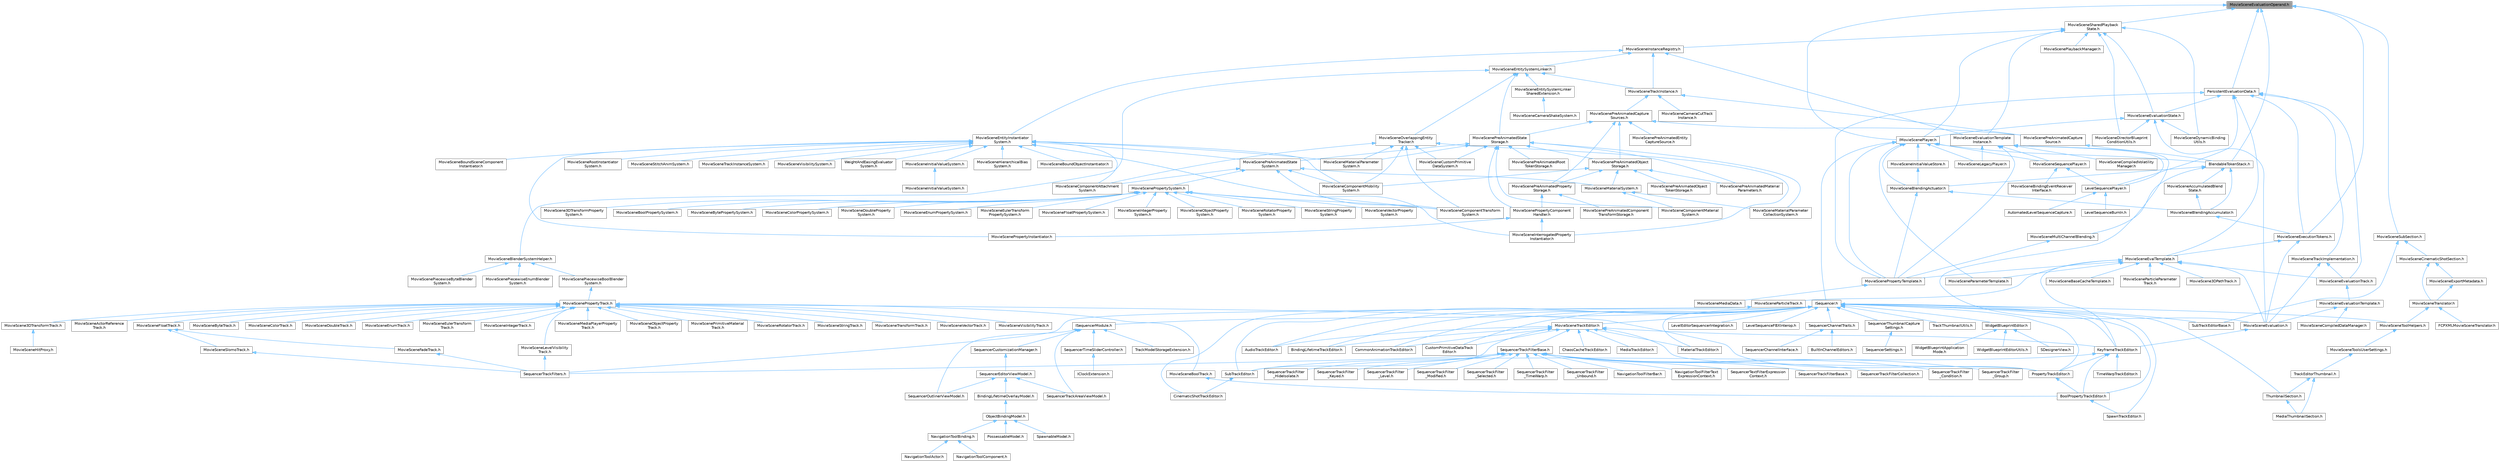 digraph "MovieSceneEvaluationOperand.h"
{
 // INTERACTIVE_SVG=YES
 // LATEX_PDF_SIZE
  bgcolor="transparent";
  edge [fontname=Helvetica,fontsize=10,labelfontname=Helvetica,labelfontsize=10];
  node [fontname=Helvetica,fontsize=10,shape=box,height=0.2,width=0.4];
  Node1 [id="Node000001",label="MovieSceneEvaluationOperand.h",height=0.2,width=0.4,color="gray40", fillcolor="grey60", style="filled", fontcolor="black",tooltip=" "];
  Node1 -> Node2 [id="edge1_Node000001_Node000002",dir="back",color="steelblue1",style="solid",tooltip=" "];
  Node2 [id="Node000002",label="BlendableTokenStack.h",height=0.2,width=0.4,color="grey40", fillcolor="white", style="filled",URL="$de/d3e/BlendableTokenStack_8h.html",tooltip=" "];
  Node2 -> Node3 [id="edge2_Node000002_Node000003",dir="back",color="steelblue1",style="solid",tooltip=" "];
  Node3 [id="Node000003",label="MovieSceneAccumulatedBlend\lState.h",height=0.2,width=0.4,color="grey40", fillcolor="white", style="filled",URL="$d6/d13/MovieSceneAccumulatedBlendState_8h.html",tooltip=" "];
  Node3 -> Node4 [id="edge3_Node000003_Node000004",dir="back",color="steelblue1",style="solid",tooltip=" "];
  Node4 [id="Node000004",label="MovieSceneBlendingAccumulator.h",height=0.2,width=0.4,color="grey40", fillcolor="white", style="filled",URL="$db/dc1/MovieSceneBlendingAccumulator_8h.html",tooltip=" "];
  Node4 -> Node5 [id="edge4_Node000004_Node000005",dir="back",color="steelblue1",style="solid",tooltip=" "];
  Node5 [id="Node000005",label="MovieSceneExecutionTokens.h",height=0.2,width=0.4,color="grey40", fillcolor="white", style="filled",URL="$d7/dd2/MovieSceneExecutionTokens_8h.html",tooltip=" "];
  Node5 -> Node6 [id="edge5_Node000005_Node000006",dir="back",color="steelblue1",style="solid",tooltip=" "];
  Node6 [id="Node000006",label="MovieSceneEvalTemplate.h",height=0.2,width=0.4,color="grey40", fillcolor="white", style="filled",URL="$d2/d6c/MovieSceneEvalTemplate_8h.html",tooltip=" "];
  Node6 -> Node7 [id="edge6_Node000006_Node000007",dir="back",color="steelblue1",style="solid",tooltip=" "];
  Node7 [id="Node000007",label="KeyframeTrackEditor.h",height=0.2,width=0.4,color="grey40", fillcolor="white", style="filled",URL="$dd/d47/KeyframeTrackEditor_8h.html",tooltip=" "];
  Node7 -> Node8 [id="edge7_Node000007_Node000008",dir="back",color="steelblue1",style="solid",tooltip=" "];
  Node8 [id="Node000008",label="BoolPropertyTrackEditor.h",height=0.2,width=0.4,color="grey40", fillcolor="white", style="filled",URL="$db/d07/BoolPropertyTrackEditor_8h.html",tooltip=" "];
  Node8 -> Node9 [id="edge8_Node000008_Node000009",dir="back",color="steelblue1",style="solid",tooltip=" "];
  Node9 [id="Node000009",label="SpawnTrackEditor.h",height=0.2,width=0.4,color="grey40", fillcolor="white", style="filled",URL="$d5/dac/SpawnTrackEditor_8h.html",tooltip=" "];
  Node7 -> Node10 [id="edge9_Node000007_Node000010",dir="back",color="steelblue1",style="solid",tooltip=" "];
  Node10 [id="Node000010",label="PropertyTrackEditor.h",height=0.2,width=0.4,color="grey40", fillcolor="white", style="filled",URL="$da/d9a/PropertyTrackEditor_8h.html",tooltip=" "];
  Node10 -> Node8 [id="edge10_Node000010_Node000008",dir="back",color="steelblue1",style="solid",tooltip=" "];
  Node7 -> Node11 [id="edge11_Node000007_Node000011",dir="back",color="steelblue1",style="solid",tooltip=" "];
  Node11 [id="Node000011",label="SubTrackEditor.h",height=0.2,width=0.4,color="grey40", fillcolor="white", style="filled",URL="$d8/d5b/SubTrackEditor_8h.html",tooltip=" "];
  Node11 -> Node12 [id="edge12_Node000011_Node000012",dir="back",color="steelblue1",style="solid",tooltip=" "];
  Node12 [id="Node000012",label="CinematicShotTrackEditor.h",height=0.2,width=0.4,color="grey40", fillcolor="white", style="filled",URL="$d3/d0c/CinematicShotTrackEditor_8h.html",tooltip=" "];
  Node7 -> Node13 [id="edge13_Node000007_Node000013",dir="back",color="steelblue1",style="solid",tooltip=" "];
  Node13 [id="Node000013",label="TimeWarpTrackEditor.h",height=0.2,width=0.4,color="grey40", fillcolor="white", style="filled",URL="$dc/d2e/TimeWarpTrackEditor_8h.html",tooltip=" "];
  Node6 -> Node14 [id="edge14_Node000006_Node000014",dir="back",color="steelblue1",style="solid",tooltip=" "];
  Node14 [id="Node000014",label="MovieScene3DPathTrack.h",height=0.2,width=0.4,color="grey40", fillcolor="white", style="filled",URL="$d3/d57/MovieScene3DPathTrack_8h.html",tooltip=" "];
  Node6 -> Node15 [id="edge15_Node000006_Node000015",dir="back",color="steelblue1",style="solid",tooltip=" "];
  Node15 [id="Node000015",label="MovieSceneBaseCacheTemplate.h",height=0.2,width=0.4,color="grey40", fillcolor="white", style="filled",URL="$da/d0b/MovieSceneBaseCacheTemplate_8h.html",tooltip=" "];
  Node6 -> Node16 [id="edge16_Node000006_Node000016",dir="back",color="steelblue1",style="solid",tooltip=" "];
  Node16 [id="Node000016",label="MovieSceneEvaluation.h",height=0.2,width=0.4,color="grey40", fillcolor="white", style="filled",URL="$dc/ded/MovieSceneEvaluation_8h.html",tooltip=" "];
  Node16 -> Node7 [id="edge17_Node000016_Node000007",dir="back",color="steelblue1",style="solid",tooltip=" "];
  Node6 -> Node17 [id="edge18_Node000006_Node000017",dir="back",color="steelblue1",style="solid",tooltip=" "];
  Node17 [id="Node000017",label="MovieSceneEvaluationTrack.h",height=0.2,width=0.4,color="grey40", fillcolor="white", style="filled",URL="$d1/de1/MovieSceneEvaluationTrack_8h.html",tooltip=" "];
  Node17 -> Node18 [id="edge19_Node000017_Node000018",dir="back",color="steelblue1",style="solid",tooltip=" "];
  Node18 [id="Node000018",label="MovieSceneEvaluationTemplate.h",height=0.2,width=0.4,color="grey40", fillcolor="white", style="filled",URL="$d9/d34/MovieSceneEvaluationTemplate_8h.html",tooltip=" "];
  Node18 -> Node19 [id="edge20_Node000018_Node000019",dir="back",color="steelblue1",style="solid",tooltip=" "];
  Node19 [id="Node000019",label="MovieSceneCompiledDataManager.h",height=0.2,width=0.4,color="grey40", fillcolor="white", style="filled",URL="$d7/d59/MovieSceneCompiledDataManager_8h.html",tooltip=" "];
  Node18 -> Node16 [id="edge21_Node000018_Node000016",dir="back",color="steelblue1",style="solid",tooltip=" "];
  Node6 -> Node20 [id="edge22_Node000006_Node000020",dir="back",color="steelblue1",style="solid",tooltip=" "];
  Node20 [id="Node000020",label="MovieSceneParameterTemplate.h",height=0.2,width=0.4,color="grey40", fillcolor="white", style="filled",URL="$d9/df3/MovieSceneParameterTemplate_8h.html",tooltip=" "];
  Node6 -> Node21 [id="edge23_Node000006_Node000021",dir="back",color="steelblue1",style="solid",tooltip=" "];
  Node21 [id="Node000021",label="MovieSceneParticleParameter\lTrack.h",height=0.2,width=0.4,color="grey40", fillcolor="white", style="filled",URL="$d2/d09/MovieSceneParticleParameterTrack_8h.html",tooltip=" "];
  Node6 -> Node22 [id="edge24_Node000006_Node000022",dir="back",color="steelblue1",style="solid",tooltip=" "];
  Node22 [id="Node000022",label="MovieSceneParticleTrack.h",height=0.2,width=0.4,color="grey40", fillcolor="white", style="filled",URL="$dd/dba/MovieSceneParticleTrack_8h.html",tooltip=" "];
  Node22 -> Node23 [id="edge25_Node000022_Node000023",dir="back",color="steelblue1",style="solid",tooltip=" "];
  Node23 [id="Node000023",label="SequencerTrackFilters.h",height=0.2,width=0.4,color="grey40", fillcolor="white", style="filled",URL="$df/d72/SequencerTrackFilters_8h.html",tooltip=" "];
  Node6 -> Node24 [id="edge26_Node000006_Node000024",dir="back",color="steelblue1",style="solid",tooltip=" "];
  Node24 [id="Node000024",label="MovieScenePropertyTemplate.h",height=0.2,width=0.4,color="grey40", fillcolor="white", style="filled",URL="$d9/d24/MovieScenePropertyTemplate_8h.html",tooltip=" "];
  Node24 -> Node25 [id="edge27_Node000024_Node000025",dir="back",color="steelblue1",style="solid",tooltip=" "];
  Node25 [id="Node000025",label="MovieSceneMediaData.h",height=0.2,width=0.4,color="grey40", fillcolor="white", style="filled",URL="$de/db0/MovieSceneMediaData_8h.html",tooltip=" "];
  Node5 -> Node16 [id="edge28_Node000005_Node000016",dir="back",color="steelblue1",style="solid",tooltip=" "];
  Node2 -> Node4 [id="edge29_Node000002_Node000004",dir="back",color="steelblue1",style="solid",tooltip=" "];
  Node2 -> Node26 [id="edge30_Node000002_Node000026",dir="back",color="steelblue1",style="solid",tooltip=" "];
  Node26 [id="Node000026",label="MovieSceneBlendingActuator.h",height=0.2,width=0.4,color="grey40", fillcolor="white", style="filled",URL="$d8/d5a/MovieSceneBlendingActuator_8h.html",tooltip=" "];
  Node26 -> Node4 [id="edge31_Node000026_Node000004",dir="back",color="steelblue1",style="solid",tooltip=" "];
  Node26 -> Node24 [id="edge32_Node000026_Node000024",dir="back",color="steelblue1",style="solid",tooltip=" "];
  Node2 -> Node27 [id="edge33_Node000002_Node000027",dir="back",color="steelblue1",style="solid",tooltip=" "];
  Node27 [id="Node000027",label="MovieSceneMultiChannelBlending.h",height=0.2,width=0.4,color="grey40", fillcolor="white", style="filled",URL="$d7/d5d/MovieSceneMultiChannelBlending_8h.html",tooltip=" "];
  Node27 -> Node24 [id="edge34_Node000027_Node000024",dir="back",color="steelblue1",style="solid",tooltip=" "];
  Node1 -> Node28 [id="edge35_Node000001_Node000028",dir="back",color="steelblue1",style="solid",tooltip=" "];
  Node28 [id="Node000028",label="IMovieScenePlayer.h",height=0.2,width=0.4,color="grey40", fillcolor="white", style="filled",URL="$d3/d25/IMovieScenePlayer_8h.html",tooltip=" "];
  Node28 -> Node2 [id="edge36_Node000028_Node000002",dir="back",color="steelblue1",style="solid",tooltip=" "];
  Node28 -> Node29 [id="edge37_Node000028_Node000029",dir="back",color="steelblue1",style="solid",tooltip=" "];
  Node29 [id="Node000029",label="ISequencer.h",height=0.2,width=0.4,color="grey40", fillcolor="white", style="filled",URL="$d7/d1d/ISequencer_8h.html",tooltip=" "];
  Node29 -> Node30 [id="edge38_Node000029_Node000030",dir="back",color="steelblue1",style="solid",tooltip=" "];
  Node30 [id="Node000030",label="AudioTrackEditor.h",height=0.2,width=0.4,color="grey40", fillcolor="white", style="filled",URL="$dd/d96/AudioTrackEditor_8h.html",tooltip=" "];
  Node29 -> Node31 [id="edge39_Node000029_Node000031",dir="back",color="steelblue1",style="solid",tooltip=" "];
  Node31 [id="Node000031",label="BindingLifetimeTrackEditor.h",height=0.2,width=0.4,color="grey40", fillcolor="white", style="filled",URL="$db/d3c/BindingLifetimeTrackEditor_8h.html",tooltip=" "];
  Node29 -> Node8 [id="edge40_Node000029_Node000008",dir="back",color="steelblue1",style="solid",tooltip=" "];
  Node29 -> Node12 [id="edge41_Node000029_Node000012",dir="back",color="steelblue1",style="solid",tooltip=" "];
  Node29 -> Node32 [id="edge42_Node000029_Node000032",dir="back",color="steelblue1",style="solid",tooltip=" "];
  Node32 [id="Node000032",label="CommonAnimationTrackEditor.h",height=0.2,width=0.4,color="grey40", fillcolor="white", style="filled",URL="$d9/d6e/CommonAnimationTrackEditor_8h.html",tooltip=" "];
  Node29 -> Node33 [id="edge43_Node000029_Node000033",dir="back",color="steelblue1",style="solid",tooltip=" "];
  Node33 [id="Node000033",label="CustomPrimitiveDataTrack\lEditor.h",height=0.2,width=0.4,color="grey40", fillcolor="white", style="filled",URL="$dc/d8f/CustomPrimitiveDataTrackEditor_8h.html",tooltip=" "];
  Node29 -> Node34 [id="edge44_Node000029_Node000034",dir="back",color="steelblue1",style="solid",tooltip=" "];
  Node34 [id="Node000034",label="ISequencerModule.h",height=0.2,width=0.4,color="grey40", fillcolor="white", style="filled",URL="$d7/d3b/ISequencerModule_8h.html",tooltip=" "];
  Node34 -> Node35 [id="edge45_Node000034_Node000035",dir="back",color="steelblue1",style="solid",tooltip=" "];
  Node35 [id="Node000035",label="SequencerCustomizationManager.h",height=0.2,width=0.4,color="grey40", fillcolor="white", style="filled",URL="$dd/dea/SequencerCustomizationManager_8h.html",tooltip=" "];
  Node35 -> Node36 [id="edge46_Node000035_Node000036",dir="back",color="steelblue1",style="solid",tooltip=" "];
  Node36 [id="Node000036",label="SequencerEditorViewModel.h",height=0.2,width=0.4,color="grey40", fillcolor="white", style="filled",URL="$da/d57/SequencerEditorViewModel_8h.html",tooltip=" "];
  Node36 -> Node37 [id="edge47_Node000036_Node000037",dir="back",color="steelblue1",style="solid",tooltip=" "];
  Node37 [id="Node000037",label="BindingLifetimeOverlayModel.h",height=0.2,width=0.4,color="grey40", fillcolor="white", style="filled",URL="$d2/d69/BindingLifetimeOverlayModel_8h.html",tooltip=" "];
  Node37 -> Node38 [id="edge48_Node000037_Node000038",dir="back",color="steelblue1",style="solid",tooltip=" "];
  Node38 [id="Node000038",label="ObjectBindingModel.h",height=0.2,width=0.4,color="grey40", fillcolor="white", style="filled",URL="$de/dbc/ObjectBindingModel_8h.html",tooltip=" "];
  Node38 -> Node39 [id="edge49_Node000038_Node000039",dir="back",color="steelblue1",style="solid",tooltip=" "];
  Node39 [id="Node000039",label="NavigationToolBinding.h",height=0.2,width=0.4,color="grey40", fillcolor="white", style="filled",URL="$d0/db5/NavigationToolBinding_8h.html",tooltip=" "];
  Node39 -> Node40 [id="edge50_Node000039_Node000040",dir="back",color="steelblue1",style="solid",tooltip=" "];
  Node40 [id="Node000040",label="NavigationToolActor.h",height=0.2,width=0.4,color="grey40", fillcolor="white", style="filled",URL="$d6/da8/NavigationToolActor_8h.html",tooltip=" "];
  Node39 -> Node41 [id="edge51_Node000039_Node000041",dir="back",color="steelblue1",style="solid",tooltip=" "];
  Node41 [id="Node000041",label="NavigationToolComponent.h",height=0.2,width=0.4,color="grey40", fillcolor="white", style="filled",URL="$d7/dfc/NavigationToolComponent_8h.html",tooltip=" "];
  Node38 -> Node42 [id="edge52_Node000038_Node000042",dir="back",color="steelblue1",style="solid",tooltip=" "];
  Node42 [id="Node000042",label="PossessableModel.h",height=0.2,width=0.4,color="grey40", fillcolor="white", style="filled",URL="$d5/d01/PossessableModel_8h.html",tooltip=" "];
  Node38 -> Node43 [id="edge53_Node000038_Node000043",dir="back",color="steelblue1",style="solid",tooltip=" "];
  Node43 [id="Node000043",label="SpawnableModel.h",height=0.2,width=0.4,color="grey40", fillcolor="white", style="filled",URL="$d0/dd5/SpawnableModel_8h.html",tooltip=" "];
  Node36 -> Node44 [id="edge54_Node000036_Node000044",dir="back",color="steelblue1",style="solid",tooltip=" "];
  Node44 [id="Node000044",label="SequencerOutlinerViewModel.h",height=0.2,width=0.4,color="grey40", fillcolor="white", style="filled",URL="$da/d12/SequencerOutlinerViewModel_8h.html",tooltip=" "];
  Node36 -> Node45 [id="edge55_Node000036_Node000045",dir="back",color="steelblue1",style="solid",tooltip=" "];
  Node45 [id="Node000045",label="SequencerTrackAreaViewModel.h",height=0.2,width=0.4,color="grey40", fillcolor="white", style="filled",URL="$d9/dd2/SequencerTrackAreaViewModel_8h.html",tooltip=" "];
  Node34 -> Node44 [id="edge56_Node000034_Node000044",dir="back",color="steelblue1",style="solid",tooltip=" "];
  Node34 -> Node46 [id="edge57_Node000034_Node000046",dir="back",color="steelblue1",style="solid",tooltip=" "];
  Node46 [id="Node000046",label="SequencerTimeSliderController.h",height=0.2,width=0.4,color="grey40", fillcolor="white", style="filled",URL="$d3/d54/SequencerTimeSliderController_8h.html",tooltip=" "];
  Node46 -> Node47 [id="edge58_Node000046_Node000047",dir="back",color="steelblue1",style="solid",tooltip=" "];
  Node47 [id="Node000047",label="IClockExtension.h",height=0.2,width=0.4,color="grey40", fillcolor="white", style="filled",URL="$d1/d52/IClockExtension_8h.html",tooltip=" "];
  Node34 -> Node45 [id="edge59_Node000034_Node000045",dir="back",color="steelblue1",style="solid",tooltip=" "];
  Node34 -> Node48 [id="edge60_Node000034_Node000048",dir="back",color="steelblue1",style="solid",tooltip=" "];
  Node48 [id="Node000048",label="TrackModelStorageExtension.h",height=0.2,width=0.4,color="grey40", fillcolor="white", style="filled",URL="$d8/d98/TrackModelStorageExtension_8h.html",tooltip=" "];
  Node29 -> Node7 [id="edge61_Node000029_Node000007",dir="back",color="steelblue1",style="solid",tooltip=" "];
  Node29 -> Node49 [id="edge62_Node000029_Node000049",dir="back",color="steelblue1",style="solid",tooltip=" "];
  Node49 [id="Node000049",label="LevelEditorSequencerIntegration.h",height=0.2,width=0.4,color="grey40", fillcolor="white", style="filled",URL="$d5/d15/LevelEditorSequencerIntegration_8h.html",tooltip=" "];
  Node29 -> Node50 [id="edge63_Node000029_Node000050",dir="back",color="steelblue1",style="solid",tooltip=" "];
  Node50 [id="Node000050",label="LevelSequenceFBXInterop.h",height=0.2,width=0.4,color="grey40", fillcolor="white", style="filled",URL="$d7/d4f/LevelSequenceFBXInterop_8h.html",tooltip=" "];
  Node29 -> Node51 [id="edge64_Node000029_Node000051",dir="back",color="steelblue1",style="solid",tooltip=" "];
  Node51 [id="Node000051",label="MaterialTrackEditor.h",height=0.2,width=0.4,color="grey40", fillcolor="white", style="filled",URL="$d1/d9f/MaterialTrackEditor_8h.html",tooltip=" "];
  Node29 -> Node52 [id="edge65_Node000029_Node000052",dir="back",color="steelblue1",style="solid",tooltip=" "];
  Node52 [id="Node000052",label="MovieSceneToolHelpers.h",height=0.2,width=0.4,color="grey40", fillcolor="white", style="filled",URL="$d4/d0e/MovieSceneToolHelpers_8h.html",tooltip=" "];
  Node52 -> Node53 [id="edge66_Node000052_Node000053",dir="back",color="steelblue1",style="solid",tooltip=" "];
  Node53 [id="Node000053",label="MovieSceneToolsUserSettings.h",height=0.2,width=0.4,color="grey40", fillcolor="white", style="filled",URL="$d5/dab/MovieSceneToolsUserSettings_8h.html",tooltip=" "];
  Node53 -> Node54 [id="edge67_Node000053_Node000054",dir="back",color="steelblue1",style="solid",tooltip=" "];
  Node54 [id="Node000054",label="TrackEditorThumbnail.h",height=0.2,width=0.4,color="grey40", fillcolor="white", style="filled",URL="$d6/d44/TrackEditorThumbnail_8h.html",tooltip=" "];
  Node54 -> Node55 [id="edge68_Node000054_Node000055",dir="back",color="steelblue1",style="solid",tooltip=" "];
  Node55 [id="Node000055",label="MediaThumbnailSection.h",height=0.2,width=0.4,color="grey40", fillcolor="white", style="filled",URL="$d8/dfe/MediaThumbnailSection_8h.html",tooltip=" "];
  Node54 -> Node56 [id="edge69_Node000054_Node000056",dir="back",color="steelblue1",style="solid",tooltip=" "];
  Node56 [id="Node000056",label="ThumbnailSection.h",height=0.2,width=0.4,color="grey40", fillcolor="white", style="filled",URL="$de/daf/ThumbnailSection_8h.html",tooltip=" "];
  Node56 -> Node55 [id="edge70_Node000056_Node000055",dir="back",color="steelblue1",style="solid",tooltip=" "];
  Node29 -> Node57 [id="edge71_Node000029_Node000057",dir="back",color="steelblue1",style="solid",tooltip=" "];
  Node57 [id="Node000057",label="MovieSceneTrackEditor.h",height=0.2,width=0.4,color="grey40", fillcolor="white", style="filled",URL="$db/d6c/MovieSceneTrackEditor_8h.html",tooltip=" "];
  Node57 -> Node30 [id="edge72_Node000057_Node000030",dir="back",color="steelblue1",style="solid",tooltip=" "];
  Node57 -> Node31 [id="edge73_Node000057_Node000031",dir="back",color="steelblue1",style="solid",tooltip=" "];
  Node57 -> Node58 [id="edge74_Node000057_Node000058",dir="back",color="steelblue1",style="solid",tooltip=" "];
  Node58 [id="Node000058",label="ChaosCacheTrackEditor.h",height=0.2,width=0.4,color="grey40", fillcolor="white", style="filled",URL="$db/d36/ChaosCacheTrackEditor_8h.html",tooltip=" "];
  Node57 -> Node32 [id="edge75_Node000057_Node000032",dir="back",color="steelblue1",style="solid",tooltip=" "];
  Node57 -> Node33 [id="edge76_Node000057_Node000033",dir="back",color="steelblue1",style="solid",tooltip=" "];
  Node57 -> Node7 [id="edge77_Node000057_Node000007",dir="back",color="steelblue1",style="solid",tooltip=" "];
  Node57 -> Node51 [id="edge78_Node000057_Node000051",dir="back",color="steelblue1",style="solid",tooltip=" "];
  Node57 -> Node59 [id="edge79_Node000057_Node000059",dir="back",color="steelblue1",style="solid",tooltip=" "];
  Node59 [id="Node000059",label="MediaTrackEditor.h",height=0.2,width=0.4,color="grey40", fillcolor="white", style="filled",URL="$d0/d41/MediaTrackEditor_8h.html",tooltip=" "];
  Node57 -> Node10 [id="edge80_Node000057_Node000010",dir="back",color="steelblue1",style="solid",tooltip=" "];
  Node57 -> Node60 [id="edge81_Node000057_Node000060",dir="back",color="steelblue1",style="solid",tooltip=" "];
  Node60 [id="Node000060",label="SequencerTrackFilterBase.h",height=0.2,width=0.4,color="grey40", fillcolor="white", style="filled",URL="$d8/def/Filters_2SequencerTrackFilterBase_8h.html",tooltip=" "];
  Node60 -> Node61 [id="edge82_Node000060_Node000061",dir="back",color="steelblue1",style="solid",tooltip=" "];
  Node61 [id="Node000061",label="NavigationToolFilterBar.h",height=0.2,width=0.4,color="grey40", fillcolor="white", style="filled",URL="$df/d14/NavigationToolFilterBar_8h.html",tooltip=" "];
  Node60 -> Node62 [id="edge83_Node000060_Node000062",dir="back",color="steelblue1",style="solid",tooltip=" "];
  Node62 [id="Node000062",label="NavigationToolFilterText\lExpressionContext.h",height=0.2,width=0.4,color="grey40", fillcolor="white", style="filled",URL="$d8/dd2/NavigationToolFilterTextExpressionContext_8h.html",tooltip=" "];
  Node60 -> Node63 [id="edge84_Node000060_Node000063",dir="back",color="steelblue1",style="solid",tooltip=" "];
  Node63 [id="Node000063",label="SequencerTextFilterExpression\lContext.h",height=0.2,width=0.4,color="grey40", fillcolor="white", style="filled",URL="$d0/d9f/SequencerTextFilterExpressionContext_8h.html",tooltip=" "];
  Node60 -> Node64 [id="edge85_Node000060_Node000064",dir="back",color="steelblue1",style="solid",tooltip=" "];
  Node64 [id="Node000064",label="SequencerTrackFilterBase.h",height=0.2,width=0.4,color="grey40", fillcolor="white", style="filled",URL="$d8/d4d/SequencerTrackFilterBase_8h.html",tooltip=" "];
  Node60 -> Node65 [id="edge86_Node000060_Node000065",dir="back",color="steelblue1",style="solid",tooltip=" "];
  Node65 [id="Node000065",label="SequencerTrackFilterCollection.h",height=0.2,width=0.4,color="grey40", fillcolor="white", style="filled",URL="$d8/de2/SequencerTrackFilterCollection_8h.html",tooltip=" "];
  Node60 -> Node66 [id="edge87_Node000060_Node000066",dir="back",color="steelblue1",style="solid",tooltip=" "];
  Node66 [id="Node000066",label="SequencerTrackFilter\l_Condition.h",height=0.2,width=0.4,color="grey40", fillcolor="white", style="filled",URL="$df/d17/SequencerTrackFilter__Condition_8h.html",tooltip=" "];
  Node60 -> Node67 [id="edge88_Node000060_Node000067",dir="back",color="steelblue1",style="solid",tooltip=" "];
  Node67 [id="Node000067",label="SequencerTrackFilter\l_Group.h",height=0.2,width=0.4,color="grey40", fillcolor="white", style="filled",URL="$da/dea/SequencerTrackFilter__Group_8h.html",tooltip=" "];
  Node60 -> Node68 [id="edge89_Node000060_Node000068",dir="back",color="steelblue1",style="solid",tooltip=" "];
  Node68 [id="Node000068",label="SequencerTrackFilter\l_HideIsolate.h",height=0.2,width=0.4,color="grey40", fillcolor="white", style="filled",URL="$d3/d55/SequencerTrackFilter__HideIsolate_8h.html",tooltip=" "];
  Node60 -> Node69 [id="edge90_Node000060_Node000069",dir="back",color="steelblue1",style="solid",tooltip=" "];
  Node69 [id="Node000069",label="SequencerTrackFilter\l_Keyed.h",height=0.2,width=0.4,color="grey40", fillcolor="white", style="filled",URL="$d4/d2d/SequencerTrackFilter__Keyed_8h.html",tooltip=" "];
  Node60 -> Node70 [id="edge91_Node000060_Node000070",dir="back",color="steelblue1",style="solid",tooltip=" "];
  Node70 [id="Node000070",label="SequencerTrackFilter\l_Level.h",height=0.2,width=0.4,color="grey40", fillcolor="white", style="filled",URL="$d2/d6c/SequencerTrackFilter__Level_8h.html",tooltip=" "];
  Node60 -> Node71 [id="edge92_Node000060_Node000071",dir="back",color="steelblue1",style="solid",tooltip=" "];
  Node71 [id="Node000071",label="SequencerTrackFilter\l_Modified.h",height=0.2,width=0.4,color="grey40", fillcolor="white", style="filled",URL="$d0/dd9/SequencerTrackFilter__Modified_8h.html",tooltip=" "];
  Node60 -> Node72 [id="edge93_Node000060_Node000072",dir="back",color="steelblue1",style="solid",tooltip=" "];
  Node72 [id="Node000072",label="SequencerTrackFilter\l_Selected.h",height=0.2,width=0.4,color="grey40", fillcolor="white", style="filled",URL="$dc/d54/SequencerTrackFilter__Selected_8h.html",tooltip=" "];
  Node60 -> Node73 [id="edge94_Node000060_Node000073",dir="back",color="steelblue1",style="solid",tooltip=" "];
  Node73 [id="Node000073",label="SequencerTrackFilter\l_TimeWarp.h",height=0.2,width=0.4,color="grey40", fillcolor="white", style="filled",URL="$d6/dd0/SequencerTrackFilter__TimeWarp_8h.html",tooltip=" "];
  Node60 -> Node74 [id="edge95_Node000060_Node000074",dir="back",color="steelblue1",style="solid",tooltip=" "];
  Node74 [id="Node000074",label="SequencerTrackFilter\l_Unbound.h",height=0.2,width=0.4,color="grey40", fillcolor="white", style="filled",URL="$d0/dd1/SequencerTrackFilter__Unbound_8h.html",tooltip=" "];
  Node60 -> Node23 [id="edge96_Node000060_Node000023",dir="back",color="steelblue1",style="solid",tooltip=" "];
  Node57 -> Node11 [id="edge97_Node000057_Node000011",dir="back",color="steelblue1",style="solid",tooltip=" "];
  Node29 -> Node10 [id="edge98_Node000029_Node000010",dir="back",color="steelblue1",style="solid",tooltip=" "];
  Node29 -> Node75 [id="edge99_Node000029_Node000075",dir="back",color="steelblue1",style="solid",tooltip=" "];
  Node75 [id="Node000075",label="SequencerChannelTraits.h",height=0.2,width=0.4,color="grey40", fillcolor="white", style="filled",URL="$d6/db9/SequencerChannelTraits_8h.html",tooltip=" "];
  Node75 -> Node76 [id="edge100_Node000075_Node000076",dir="back",color="steelblue1",style="solid",tooltip=" "];
  Node76 [id="Node000076",label="BuiltInChannelEditors.h",height=0.2,width=0.4,color="grey40", fillcolor="white", style="filled",URL="$df/daf/BuiltInChannelEditors_8h.html",tooltip=" "];
  Node75 -> Node77 [id="edge101_Node000075_Node000077",dir="back",color="steelblue1",style="solid",tooltip=" "];
  Node77 [id="Node000077",label="SequencerChannelInterface.h",height=0.2,width=0.4,color="grey40", fillcolor="white", style="filled",URL="$da/d51/SequencerChannelInterface_8h.html",tooltip=" "];
  Node29 -> Node78 [id="edge102_Node000029_Node000078",dir="back",color="steelblue1",style="solid",tooltip=" "];
  Node78 [id="Node000078",label="SequencerThumbnailCapture\lSettings.h",height=0.2,width=0.4,color="grey40", fillcolor="white", style="filled",URL="$de/d05/SequencerThumbnailCaptureSettings_8h.html",tooltip=" "];
  Node78 -> Node79 [id="edge103_Node000078_Node000079",dir="back",color="steelblue1",style="solid",tooltip=" "];
  Node79 [id="Node000079",label="SequencerSettings.h",height=0.2,width=0.4,color="grey40", fillcolor="white", style="filled",URL="$d1/d46/SequencerSettings_8h.html",tooltip=" "];
  Node29 -> Node9 [id="edge104_Node000029_Node000009",dir="back",color="steelblue1",style="solid",tooltip=" "];
  Node29 -> Node11 [id="edge105_Node000029_Node000011",dir="back",color="steelblue1",style="solid",tooltip=" "];
  Node29 -> Node80 [id="edge106_Node000029_Node000080",dir="back",color="steelblue1",style="solid",tooltip=" "];
  Node80 [id="Node000080",label="SubTrackEditorBase.h",height=0.2,width=0.4,color="grey40", fillcolor="white", style="filled",URL="$db/d33/SubTrackEditorBase_8h.html",tooltip=" "];
  Node29 -> Node56 [id="edge107_Node000029_Node000056",dir="back",color="steelblue1",style="solid",tooltip=" "];
  Node29 -> Node81 [id="edge108_Node000029_Node000081",dir="back",color="steelblue1",style="solid",tooltip=" "];
  Node81 [id="Node000081",label="TrackThumbnailUtils.h",height=0.2,width=0.4,color="grey40", fillcolor="white", style="filled",URL="$dc/df4/TrackThumbnailUtils_8h.html",tooltip=" "];
  Node29 -> Node82 [id="edge109_Node000029_Node000082",dir="back",color="steelblue1",style="solid",tooltip=" "];
  Node82 [id="Node000082",label="WidgetBlueprintEditor.h",height=0.2,width=0.4,color="grey40", fillcolor="white", style="filled",URL="$d6/d04/WidgetBlueprintEditor_8h.html",tooltip=" "];
  Node82 -> Node83 [id="edge110_Node000082_Node000083",dir="back",color="steelblue1",style="solid",tooltip=" "];
  Node83 [id="Node000083",label="SDesignerView.h",height=0.2,width=0.4,color="grey40", fillcolor="white", style="filled",URL="$d2/d14/SDesignerView_8h.html",tooltip=" "];
  Node82 -> Node84 [id="edge111_Node000082_Node000084",dir="back",color="steelblue1",style="solid",tooltip=" "];
  Node84 [id="Node000084",label="WidgetBlueprintApplication\lMode.h",height=0.2,width=0.4,color="grey40", fillcolor="white", style="filled",URL="$d3/d40/WidgetBlueprintApplicationMode_8h.html",tooltip=" "];
  Node82 -> Node85 [id="edge112_Node000082_Node000085",dir="back",color="steelblue1",style="solid",tooltip=" "];
  Node85 [id="Node000085",label="WidgetBlueprintEditorUtils.h",height=0.2,width=0.4,color="grey40", fillcolor="white", style="filled",URL="$d9/df7/WidgetBlueprintEditorUtils_8h.html",tooltip=" "];
  Node28 -> Node26 [id="edge113_Node000028_Node000026",dir="back",color="steelblue1",style="solid",tooltip=" "];
  Node28 -> Node86 [id="edge114_Node000028_Node000086",dir="back",color="steelblue1",style="solid",tooltip=" "];
  Node86 [id="Node000086",label="MovieSceneInitialValueStore.h",height=0.2,width=0.4,color="grey40", fillcolor="white", style="filled",URL="$db/dc0/MovieSceneInitialValueStore_8h.html",tooltip=" "];
  Node86 -> Node26 [id="edge115_Node000086_Node000026",dir="back",color="steelblue1",style="solid",tooltip=" "];
  Node28 -> Node87 [id="edge116_Node000028_Node000087",dir="back",color="steelblue1",style="solid",tooltip=" "];
  Node87 [id="Node000087",label="MovieSceneLegacyPlayer.h",height=0.2,width=0.4,color="grey40", fillcolor="white", style="filled",URL="$d7/dfb/MovieSceneLegacyPlayer_8h.html",tooltip=" "];
  Node28 -> Node20 [id="edge117_Node000028_Node000020",dir="back",color="steelblue1",style="solid",tooltip=" "];
  Node28 -> Node24 [id="edge118_Node000028_Node000024",dir="back",color="steelblue1",style="solid",tooltip=" "];
  Node28 -> Node88 [id="edge119_Node000028_Node000088",dir="back",color="steelblue1",style="solid",tooltip=" "];
  Node88 [id="Node000088",label="MovieSceneSequencePlayer.h",height=0.2,width=0.4,color="grey40", fillcolor="white", style="filled",URL="$d3/d08/MovieSceneSequencePlayer_8h.html",tooltip=" "];
  Node88 -> Node89 [id="edge120_Node000088_Node000089",dir="back",color="steelblue1",style="solid",tooltip=" "];
  Node89 [id="Node000089",label="LevelSequencePlayer.h",height=0.2,width=0.4,color="grey40", fillcolor="white", style="filled",URL="$d0/d5e/LevelSequencePlayer_8h.html",tooltip=" "];
  Node89 -> Node90 [id="edge121_Node000089_Node000090",dir="back",color="steelblue1",style="solid",tooltip=" "];
  Node90 [id="Node000090",label="AutomatedLevelSequenceCapture.h",height=0.2,width=0.4,color="grey40", fillcolor="white", style="filled",URL="$d4/d3e/AutomatedLevelSequenceCapture_8h.html",tooltip=" "];
  Node89 -> Node91 [id="edge122_Node000089_Node000091",dir="back",color="steelblue1",style="solid",tooltip=" "];
  Node91 [id="Node000091",label="LevelSequenceBurnIn.h",height=0.2,width=0.4,color="grey40", fillcolor="white", style="filled",URL="$d2/d6b/LevelSequenceBurnIn_8h.html",tooltip=" "];
  Node88 -> Node92 [id="edge123_Node000088_Node000092",dir="back",color="steelblue1",style="solid",tooltip=" "];
  Node92 [id="Node000092",label="MovieSceneBindingEventReceiver\lInterface.h",height=0.2,width=0.4,color="grey40", fillcolor="white", style="filled",URL="$df/d39/MovieSceneBindingEventReceiverInterface_8h.html",tooltip=" "];
  Node1 -> Node5 [id="edge124_Node000001_Node000005",dir="back",color="steelblue1",style="solid",tooltip=" "];
  Node1 -> Node93 [id="edge125_Node000001_Node000093",dir="back",color="steelblue1",style="solid",tooltip=" "];
  Node93 [id="Node000093",label="MovieSceneSharedPlayback\lState.h",height=0.2,width=0.4,color="grey40", fillcolor="white", style="filled",URL="$d7/d15/MovieSceneSharedPlaybackState_8h.html",tooltip=" "];
  Node93 -> Node28 [id="edge126_Node000093_Node000028",dir="back",color="steelblue1",style="solid",tooltip=" "];
  Node93 -> Node94 [id="edge127_Node000093_Node000094",dir="back",color="steelblue1",style="solid",tooltip=" "];
  Node94 [id="Node000094",label="MovieSceneDirectorBlueprint\lConditionUtils.h",height=0.2,width=0.4,color="grey40", fillcolor="white", style="filled",URL="$d4/d8a/MovieSceneDirectorBlueprintConditionUtils_8h.html",tooltip=" "];
  Node93 -> Node95 [id="edge128_Node000093_Node000095",dir="back",color="steelblue1",style="solid",tooltip=" "];
  Node95 [id="Node000095",label="MovieSceneDynamicBinding\lUtils.h",height=0.2,width=0.4,color="grey40", fillcolor="white", style="filled",URL="$df/dce/MovieSceneDynamicBindingUtils_8h.html",tooltip=" "];
  Node93 -> Node96 [id="edge129_Node000093_Node000096",dir="back",color="steelblue1",style="solid",tooltip=" "];
  Node96 [id="Node000096",label="MovieSceneEvaluationState.h",height=0.2,width=0.4,color="grey40", fillcolor="white", style="filled",URL="$d4/d20/MovieSceneEvaluationState_8h.html",tooltip=" "];
  Node96 -> Node28 [id="edge130_Node000096_Node000028",dir="back",color="steelblue1",style="solid",tooltip=" "];
  Node96 -> Node94 [id="edge131_Node000096_Node000094",dir="back",color="steelblue1",style="solid",tooltip=" "];
  Node96 -> Node95 [id="edge132_Node000096_Node000095",dir="back",color="steelblue1",style="solid",tooltip=" "];
  Node96 -> Node16 [id="edge133_Node000096_Node000016",dir="back",color="steelblue1",style="solid",tooltip=" "];
  Node93 -> Node97 [id="edge134_Node000093_Node000097",dir="back",color="steelblue1",style="solid",tooltip=" "];
  Node97 [id="Node000097",label="MovieSceneEvaluationTemplate\lInstance.h",height=0.2,width=0.4,color="grey40", fillcolor="white", style="filled",URL="$dc/d63/MovieSceneEvaluationTemplateInstance_8h.html",tooltip=" "];
  Node97 -> Node89 [id="edge135_Node000097_Node000089",dir="back",color="steelblue1",style="solid",tooltip=" "];
  Node97 -> Node98 [id="edge136_Node000097_Node000098",dir="back",color="steelblue1",style="solid",tooltip=" "];
  Node98 [id="Node000098",label="MovieSceneCompiledVolatility\lManager.h",height=0.2,width=0.4,color="grey40", fillcolor="white", style="filled",URL="$db/ddd/MovieSceneCompiledVolatilityManager_8h.html",tooltip=" "];
  Node97 -> Node16 [id="edge137_Node000097_Node000016",dir="back",color="steelblue1",style="solid",tooltip=" "];
  Node97 -> Node87 [id="edge138_Node000097_Node000087",dir="back",color="steelblue1",style="solid",tooltip=" "];
  Node97 -> Node24 [id="edge139_Node000097_Node000024",dir="back",color="steelblue1",style="solid",tooltip=" "];
  Node97 -> Node88 [id="edge140_Node000097_Node000088",dir="back",color="steelblue1",style="solid",tooltip=" "];
  Node93 -> Node99 [id="edge141_Node000093_Node000099",dir="back",color="steelblue1",style="solid",tooltip=" "];
  Node99 [id="Node000099",label="MovieSceneInstanceRegistry.h",height=0.2,width=0.4,color="grey40", fillcolor="white", style="filled",URL="$d6/d54/MovieSceneInstanceRegistry_8h.html",tooltip=" "];
  Node99 -> Node100 [id="edge142_Node000099_Node000100",dir="back",color="steelblue1",style="solid",tooltip=" "];
  Node100 [id="Node000100",label="MovieSceneEntityInstantiator\lSystem.h",height=0.2,width=0.4,color="grey40", fillcolor="white", style="filled",URL="$d1/d77/MovieSceneEntityInstantiatorSystem_8h.html",tooltip=" "];
  Node100 -> Node101 [id="edge143_Node000100_Node000101",dir="back",color="steelblue1",style="solid",tooltip=" "];
  Node101 [id="Node000101",label="MovieSceneBoundObjectInstantiator.h",height=0.2,width=0.4,color="grey40", fillcolor="white", style="filled",URL="$d2/d08/MovieSceneBoundObjectInstantiator_8h.html",tooltip=" "];
  Node100 -> Node102 [id="edge144_Node000100_Node000102",dir="back",color="steelblue1",style="solid",tooltip=" "];
  Node102 [id="Node000102",label="MovieSceneBoundSceneComponent\lInstantiator.h",height=0.2,width=0.4,color="grey40", fillcolor="white", style="filled",URL="$d7/dae/MovieSceneBoundSceneComponentInstantiator_8h.html",tooltip=" "];
  Node100 -> Node103 [id="edge145_Node000100_Node000103",dir="back",color="steelblue1",style="solid",tooltip=" "];
  Node103 [id="Node000103",label="MovieSceneComponentAttachment\lSystem.h",height=0.2,width=0.4,color="grey40", fillcolor="white", style="filled",URL="$d9/db3/MovieSceneComponentAttachmentSystem_8h.html",tooltip=" "];
  Node100 -> Node104 [id="edge146_Node000100_Node000104",dir="back",color="steelblue1",style="solid",tooltip=" "];
  Node104 [id="Node000104",label="MovieSceneComponentMobility\lSystem.h",height=0.2,width=0.4,color="grey40", fillcolor="white", style="filled",URL="$d7/dca/MovieSceneComponentMobilitySystem_8h.html",tooltip=" "];
  Node100 -> Node105 [id="edge147_Node000100_Node000105",dir="back",color="steelblue1",style="solid",tooltip=" "];
  Node105 [id="Node000105",label="MovieSceneComponentTransform\lSystem.h",height=0.2,width=0.4,color="grey40", fillcolor="white", style="filled",URL="$d1/d3e/MovieSceneComponentTransformSystem_8h.html",tooltip=" "];
  Node100 -> Node106 [id="edge148_Node000100_Node000106",dir="back",color="steelblue1",style="solid",tooltip=" "];
  Node106 [id="Node000106",label="MovieSceneHierarchicalBias\lSystem.h",height=0.2,width=0.4,color="grey40", fillcolor="white", style="filled",URL="$db/dbf/MovieSceneHierarchicalBiasSystem_8h.html",tooltip=" "];
  Node100 -> Node107 [id="edge149_Node000100_Node000107",dir="back",color="steelblue1",style="solid",tooltip=" "];
  Node107 [id="Node000107",label="MovieSceneInitialValueSystem.h",height=0.2,width=0.4,color="grey40", fillcolor="white", style="filled",URL="$de/d69/Public_2EntitySystem_2MovieSceneInitialValueSystem_8h.html",tooltip=" "];
  Node107 -> Node108 [id="edge150_Node000107_Node000108",dir="back",color="steelblue1",style="solid",tooltip=" "];
  Node108 [id="Node000108",label="MovieSceneInitialValueSystem.h",height=0.2,width=0.4,color="grey40", fillcolor="white", style="filled",URL="$d5/dde/racks_2Public_2Systems_2MovieSceneInitialValueSystem_8h.html",tooltip=" "];
  Node100 -> Node109 [id="edge151_Node000100_Node000109",dir="back",color="steelblue1",style="solid",tooltip=" "];
  Node109 [id="Node000109",label="MovieSceneInterrogatedProperty\lInstantiator.h",height=0.2,width=0.4,color="grey40", fillcolor="white", style="filled",URL="$df/d43/MovieSceneInterrogatedPropertyInstantiator_8h.html",tooltip=" "];
  Node100 -> Node110 [id="edge152_Node000100_Node000110",dir="back",color="steelblue1",style="solid",tooltip=" "];
  Node110 [id="Node000110",label="MovieSceneMaterialParameter\lSystem.h",height=0.2,width=0.4,color="grey40", fillcolor="white", style="filled",URL="$d9/d38/MovieSceneMaterialParameterSystem_8h.html",tooltip=" "];
  Node100 -> Node111 [id="edge153_Node000100_Node000111",dir="back",color="steelblue1",style="solid",tooltip=" "];
  Node111 [id="Node000111",label="MovieScenePreAnimatedState\lSystem.h",height=0.2,width=0.4,color="grey40", fillcolor="white", style="filled",URL="$df/d2d/MovieScenePreAnimatedStateSystem_8h.html",tooltip=" "];
  Node111 -> Node103 [id="edge154_Node000111_Node000103",dir="back",color="steelblue1",style="solid",tooltip=" "];
  Node111 -> Node104 [id="edge155_Node000111_Node000104",dir="back",color="steelblue1",style="solid",tooltip=" "];
  Node111 -> Node105 [id="edge156_Node000111_Node000105",dir="back",color="steelblue1",style="solid",tooltip=" "];
  Node111 -> Node112 [id="edge157_Node000111_Node000112",dir="back",color="steelblue1",style="solid",tooltip=" "];
  Node112 [id="Node000112",label="MovieSceneMaterialSystem.h",height=0.2,width=0.4,color="grey40", fillcolor="white", style="filled",URL="$d2/d2f/MovieSceneMaterialSystem_8h.html",tooltip=" "];
  Node112 -> Node113 [id="edge158_Node000112_Node000113",dir="back",color="steelblue1",style="solid",tooltip=" "];
  Node113 [id="Node000113",label="MovieSceneComponentMaterial\lSystem.h",height=0.2,width=0.4,color="grey40", fillcolor="white", style="filled",URL="$d7/d7c/MovieSceneComponentMaterialSystem_8h.html",tooltip=" "];
  Node112 -> Node114 [id="edge159_Node000112_Node000114",dir="back",color="steelblue1",style="solid",tooltip=" "];
  Node114 [id="Node000114",label="MovieSceneMaterialParameter\lCollectionSystem.h",height=0.2,width=0.4,color="grey40", fillcolor="white", style="filled",URL="$d4/d18/MovieSceneMaterialParameterCollectionSystem_8h.html",tooltip=" "];
  Node111 -> Node115 [id="edge160_Node000111_Node000115",dir="back",color="steelblue1",style="solid",tooltip=" "];
  Node115 [id="Node000115",label="MovieScenePropertySystem.h",height=0.2,width=0.4,color="grey40", fillcolor="white", style="filled",URL="$dd/d75/MovieScenePropertySystem_8h.html",tooltip=" "];
  Node115 -> Node116 [id="edge161_Node000115_Node000116",dir="back",color="steelblue1",style="solid",tooltip=" "];
  Node116 [id="Node000116",label="MovieScene3DTransformProperty\lSystem.h",height=0.2,width=0.4,color="grey40", fillcolor="white", style="filled",URL="$dc/d97/MovieScene3DTransformPropertySystem_8h.html",tooltip=" "];
  Node115 -> Node117 [id="edge162_Node000115_Node000117",dir="back",color="steelblue1",style="solid",tooltip=" "];
  Node117 [id="Node000117",label="MovieSceneBoolPropertySystem.h",height=0.2,width=0.4,color="grey40", fillcolor="white", style="filled",URL="$d4/d0f/MovieSceneBoolPropertySystem_8h.html",tooltip=" "];
  Node115 -> Node118 [id="edge163_Node000115_Node000118",dir="back",color="steelblue1",style="solid",tooltip=" "];
  Node118 [id="Node000118",label="MovieSceneBytePropertySystem.h",height=0.2,width=0.4,color="grey40", fillcolor="white", style="filled",URL="$d7/d22/MovieSceneBytePropertySystem_8h.html",tooltip=" "];
  Node115 -> Node119 [id="edge164_Node000115_Node000119",dir="back",color="steelblue1",style="solid",tooltip=" "];
  Node119 [id="Node000119",label="MovieSceneColorPropertySystem.h",height=0.2,width=0.4,color="grey40", fillcolor="white", style="filled",URL="$d4/d03/MovieSceneColorPropertySystem_8h.html",tooltip=" "];
  Node115 -> Node105 [id="edge165_Node000115_Node000105",dir="back",color="steelblue1",style="solid",tooltip=" "];
  Node115 -> Node120 [id="edge166_Node000115_Node000120",dir="back",color="steelblue1",style="solid",tooltip=" "];
  Node120 [id="Node000120",label="MovieSceneDoubleProperty\lSystem.h",height=0.2,width=0.4,color="grey40", fillcolor="white", style="filled",URL="$df/d84/MovieSceneDoublePropertySystem_8h.html",tooltip=" "];
  Node115 -> Node121 [id="edge167_Node000115_Node000121",dir="back",color="steelblue1",style="solid",tooltip=" "];
  Node121 [id="Node000121",label="MovieSceneEnumPropertySystem.h",height=0.2,width=0.4,color="grey40", fillcolor="white", style="filled",URL="$d7/dc8/MovieSceneEnumPropertySystem_8h.html",tooltip=" "];
  Node115 -> Node122 [id="edge168_Node000115_Node000122",dir="back",color="steelblue1",style="solid",tooltip=" "];
  Node122 [id="Node000122",label="MovieSceneEulerTransform\lPropertySystem.h",height=0.2,width=0.4,color="grey40", fillcolor="white", style="filled",URL="$dd/d14/MovieSceneEulerTransformPropertySystem_8h.html",tooltip=" "];
  Node115 -> Node123 [id="edge169_Node000115_Node000123",dir="back",color="steelblue1",style="solid",tooltip=" "];
  Node123 [id="Node000123",label="MovieSceneFloatPropertySystem.h",height=0.2,width=0.4,color="grey40", fillcolor="white", style="filled",URL="$d0/de6/MovieSceneFloatPropertySystem_8h.html",tooltip=" "];
  Node115 -> Node124 [id="edge170_Node000115_Node000124",dir="back",color="steelblue1",style="solid",tooltip=" "];
  Node124 [id="Node000124",label="MovieSceneIntegerProperty\lSystem.h",height=0.2,width=0.4,color="grey40", fillcolor="white", style="filled",URL="$d3/d1a/MovieSceneIntegerPropertySystem_8h.html",tooltip=" "];
  Node115 -> Node125 [id="edge171_Node000115_Node000125",dir="back",color="steelblue1",style="solid",tooltip=" "];
  Node125 [id="Node000125",label="MovieSceneObjectProperty\lSystem.h",height=0.2,width=0.4,color="grey40", fillcolor="white", style="filled",URL="$d8/d20/MovieSceneObjectPropertySystem_8h.html",tooltip=" "];
  Node115 -> Node126 [id="edge172_Node000115_Node000126",dir="back",color="steelblue1",style="solid",tooltip=" "];
  Node126 [id="Node000126",label="MovieSceneRotatorProperty\lSystem.h",height=0.2,width=0.4,color="grey40", fillcolor="white", style="filled",URL="$d6/d74/MovieSceneRotatorPropertySystem_8h.html",tooltip=" "];
  Node115 -> Node127 [id="edge173_Node000115_Node000127",dir="back",color="steelblue1",style="solid",tooltip=" "];
  Node127 [id="Node000127",label="MovieSceneStringProperty\lSystem.h",height=0.2,width=0.4,color="grey40", fillcolor="white", style="filled",URL="$d8/d8f/MovieSceneStringPropertySystem_8h.html",tooltip=" "];
  Node115 -> Node128 [id="edge174_Node000115_Node000128",dir="back",color="steelblue1",style="solid",tooltip=" "];
  Node128 [id="Node000128",label="MovieSceneVectorProperty\lSystem.h",height=0.2,width=0.4,color="grey40", fillcolor="white", style="filled",URL="$da/d10/MovieSceneVectorPropertySystem_8h.html",tooltip=" "];
  Node100 -> Node129 [id="edge175_Node000100_Node000129",dir="back",color="steelblue1",style="solid",tooltip=" "];
  Node129 [id="Node000129",label="MovieScenePropertyInstantiator.h",height=0.2,width=0.4,color="grey40", fillcolor="white", style="filled",URL="$d2/ddc/MovieScenePropertyInstantiator_8h.html",tooltip=" "];
  Node100 -> Node130 [id="edge176_Node000100_Node000130",dir="back",color="steelblue1",style="solid",tooltip=" "];
  Node130 [id="Node000130",label="MovieSceneRootInstantiator\lSystem.h",height=0.2,width=0.4,color="grey40", fillcolor="white", style="filled",URL="$dc/d52/MovieSceneRootInstantiatorSystem_8h.html",tooltip=" "];
  Node100 -> Node131 [id="edge177_Node000100_Node000131",dir="back",color="steelblue1",style="solid",tooltip=" "];
  Node131 [id="Node000131",label="MovieSceneStitchAnimSystem.h",height=0.2,width=0.4,color="grey40", fillcolor="white", style="filled",URL="$d1/d39/MovieSceneStitchAnimSystem_8h.html",tooltip=" "];
  Node100 -> Node132 [id="edge178_Node000100_Node000132",dir="back",color="steelblue1",style="solid",tooltip=" "];
  Node132 [id="Node000132",label="MovieSceneTrackInstanceSystem.h",height=0.2,width=0.4,color="grey40", fillcolor="white", style="filled",URL="$d4/db7/MovieSceneTrackInstanceSystem_8h.html",tooltip=" "];
  Node100 -> Node133 [id="edge179_Node000100_Node000133",dir="back",color="steelblue1",style="solid",tooltip=" "];
  Node133 [id="Node000133",label="MovieSceneVisibilitySystem.h",height=0.2,width=0.4,color="grey40", fillcolor="white", style="filled",URL="$d6/d1d/MovieSceneVisibilitySystem_8h.html",tooltip=" "];
  Node100 -> Node134 [id="edge180_Node000100_Node000134",dir="back",color="steelblue1",style="solid",tooltip=" "];
  Node134 [id="Node000134",label="WeightAndEasingEvaluator\lSystem.h",height=0.2,width=0.4,color="grey40", fillcolor="white", style="filled",URL="$d0/d06/WeightAndEasingEvaluatorSystem_8h.html",tooltip=" "];
  Node99 -> Node135 [id="edge181_Node000099_Node000135",dir="back",color="steelblue1",style="solid",tooltip=" "];
  Node135 [id="Node000135",label="MovieSceneEntitySystemLinker.h",height=0.2,width=0.4,color="grey40", fillcolor="white", style="filled",URL="$d9/d16/MovieSceneEntitySystemLinker_8h.html",tooltip=" "];
  Node135 -> Node136 [id="edge182_Node000135_Node000136",dir="back",color="steelblue1",style="solid",tooltip=" "];
  Node136 [id="Node000136",label="MovieSceneBlenderSystemHelper.h",height=0.2,width=0.4,color="grey40", fillcolor="white", style="filled",URL="$d5/d47/MovieSceneBlenderSystemHelper_8h.html",tooltip=" "];
  Node136 -> Node137 [id="edge183_Node000136_Node000137",dir="back",color="steelblue1",style="solid",tooltip=" "];
  Node137 [id="Node000137",label="MovieScenePiecewiseBoolBlender\lSystem.h",height=0.2,width=0.4,color="grey40", fillcolor="white", style="filled",URL="$d7/d27/MovieScenePiecewiseBoolBlenderSystem_8h.html",tooltip=" "];
  Node137 -> Node138 [id="edge184_Node000137_Node000138",dir="back",color="steelblue1",style="solid",tooltip=" "];
  Node138 [id="Node000138",label="MovieScenePropertyTrack.h",height=0.2,width=0.4,color="grey40", fillcolor="white", style="filled",URL="$da/d0c/MovieScenePropertyTrack_8h.html",tooltip=" "];
  Node138 -> Node139 [id="edge185_Node000138_Node000139",dir="back",color="steelblue1",style="solid",tooltip=" "];
  Node139 [id="Node000139",label="MovieScene3DTransformTrack.h",height=0.2,width=0.4,color="grey40", fillcolor="white", style="filled",URL="$d9/d06/MovieScene3DTransformTrack_8h.html",tooltip=" "];
  Node139 -> Node140 [id="edge186_Node000139_Node000140",dir="back",color="steelblue1",style="solid",tooltip=" "];
  Node140 [id="Node000140",label="MovieSceneHitProxy.h",height=0.2,width=0.4,color="grey40", fillcolor="white", style="filled",URL="$d0/d01/MovieSceneHitProxy_8h.html",tooltip=" "];
  Node138 -> Node141 [id="edge187_Node000138_Node000141",dir="back",color="steelblue1",style="solid",tooltip=" "];
  Node141 [id="Node000141",label="MovieSceneActorReference\lTrack.h",height=0.2,width=0.4,color="grey40", fillcolor="white", style="filled",URL="$d9/d9b/MovieSceneActorReferenceTrack_8h.html",tooltip=" "];
  Node138 -> Node142 [id="edge188_Node000138_Node000142",dir="back",color="steelblue1",style="solid",tooltip=" "];
  Node142 [id="Node000142",label="MovieSceneBoolTrack.h",height=0.2,width=0.4,color="grey40", fillcolor="white", style="filled",URL="$d7/ddf/MovieSceneBoolTrack_8h.html",tooltip=" "];
  Node142 -> Node8 [id="edge189_Node000142_Node000008",dir="back",color="steelblue1",style="solid",tooltip=" "];
  Node138 -> Node143 [id="edge190_Node000138_Node000143",dir="back",color="steelblue1",style="solid",tooltip=" "];
  Node143 [id="Node000143",label="MovieSceneByteTrack.h",height=0.2,width=0.4,color="grey40", fillcolor="white", style="filled",URL="$dc/d79/MovieSceneByteTrack_8h.html",tooltip=" "];
  Node138 -> Node144 [id="edge191_Node000138_Node000144",dir="back",color="steelblue1",style="solid",tooltip=" "];
  Node144 [id="Node000144",label="MovieSceneColorTrack.h",height=0.2,width=0.4,color="grey40", fillcolor="white", style="filled",URL="$d8/df9/MovieSceneColorTrack_8h.html",tooltip=" "];
  Node138 -> Node145 [id="edge192_Node000138_Node000145",dir="back",color="steelblue1",style="solid",tooltip=" "];
  Node145 [id="Node000145",label="MovieSceneDoubleTrack.h",height=0.2,width=0.4,color="grey40", fillcolor="white", style="filled",URL="$de/d31/MovieSceneDoubleTrack_8h.html",tooltip=" "];
  Node138 -> Node146 [id="edge193_Node000138_Node000146",dir="back",color="steelblue1",style="solid",tooltip=" "];
  Node146 [id="Node000146",label="MovieSceneEnumTrack.h",height=0.2,width=0.4,color="grey40", fillcolor="white", style="filled",URL="$d6/d95/MovieSceneEnumTrack_8h.html",tooltip=" "];
  Node138 -> Node147 [id="edge194_Node000138_Node000147",dir="back",color="steelblue1",style="solid",tooltip=" "];
  Node147 [id="Node000147",label="MovieSceneEulerTransform\lTrack.h",height=0.2,width=0.4,color="grey40", fillcolor="white", style="filled",URL="$d7/d3a/MovieSceneEulerTransformTrack_8h.html",tooltip=" "];
  Node138 -> Node148 [id="edge195_Node000138_Node000148",dir="back",color="steelblue1",style="solid",tooltip=" "];
  Node148 [id="Node000148",label="MovieSceneFloatTrack.h",height=0.2,width=0.4,color="grey40", fillcolor="white", style="filled",URL="$dc/d88/MovieSceneFloatTrack_8h.html",tooltip=" "];
  Node148 -> Node149 [id="edge196_Node000148_Node000149",dir="back",color="steelblue1",style="solid",tooltip=" "];
  Node149 [id="Node000149",label="MovieSceneFadeTrack.h",height=0.2,width=0.4,color="grey40", fillcolor="white", style="filled",URL="$d3/dd6/MovieSceneFadeTrack_8h.html",tooltip=" "];
  Node149 -> Node23 [id="edge197_Node000149_Node000023",dir="back",color="steelblue1",style="solid",tooltip=" "];
  Node148 -> Node150 [id="edge198_Node000148_Node000150",dir="back",color="steelblue1",style="solid",tooltip=" "];
  Node150 [id="Node000150",label="MovieSceneSlomoTrack.h",height=0.2,width=0.4,color="grey40", fillcolor="white", style="filled",URL="$d3/d88/MovieSceneSlomoTrack_8h.html",tooltip=" "];
  Node150 -> Node23 [id="edge199_Node000150_Node000023",dir="back",color="steelblue1",style="solid",tooltip=" "];
  Node138 -> Node151 [id="edge200_Node000138_Node000151",dir="back",color="steelblue1",style="solid",tooltip=" "];
  Node151 [id="Node000151",label="MovieSceneIntegerTrack.h",height=0.2,width=0.4,color="grey40", fillcolor="white", style="filled",URL="$d9/d1a/MovieSceneIntegerTrack_8h.html",tooltip=" "];
  Node138 -> Node152 [id="edge201_Node000138_Node000152",dir="back",color="steelblue1",style="solid",tooltip=" "];
  Node152 [id="Node000152",label="MovieSceneLevelVisibility\lTrack.h",height=0.2,width=0.4,color="grey40", fillcolor="white", style="filled",URL="$d8/dae/MovieSceneLevelVisibilityTrack_8h.html",tooltip=" "];
  Node152 -> Node23 [id="edge202_Node000152_Node000023",dir="back",color="steelblue1",style="solid",tooltip=" "];
  Node138 -> Node153 [id="edge203_Node000138_Node000153",dir="back",color="steelblue1",style="solid",tooltip=" "];
  Node153 [id="Node000153",label="MovieSceneMediaPlayerProperty\lTrack.h",height=0.2,width=0.4,color="grey40", fillcolor="white", style="filled",URL="$d4/da1/MovieSceneMediaPlayerPropertyTrack_8h.html",tooltip=" "];
  Node138 -> Node154 [id="edge204_Node000138_Node000154",dir="back",color="steelblue1",style="solid",tooltip=" "];
  Node154 [id="Node000154",label="MovieSceneObjectProperty\lTrack.h",height=0.2,width=0.4,color="grey40", fillcolor="white", style="filled",URL="$dc/da9/MovieSceneObjectPropertyTrack_8h.html",tooltip=" "];
  Node138 -> Node155 [id="edge205_Node000138_Node000155",dir="back",color="steelblue1",style="solid",tooltip=" "];
  Node155 [id="Node000155",label="MovieScenePrimitiveMaterial\lTrack.h",height=0.2,width=0.4,color="grey40", fillcolor="white", style="filled",URL="$dc/dc4/MovieScenePrimitiveMaterialTrack_8h.html",tooltip=" "];
  Node138 -> Node156 [id="edge206_Node000138_Node000156",dir="back",color="steelblue1",style="solid",tooltip=" "];
  Node156 [id="Node000156",label="MovieSceneRotatorTrack.h",height=0.2,width=0.4,color="grey40", fillcolor="white", style="filled",URL="$d3/d8f/MovieSceneRotatorTrack_8h.html",tooltip=" "];
  Node138 -> Node157 [id="edge207_Node000138_Node000157",dir="back",color="steelblue1",style="solid",tooltip=" "];
  Node157 [id="Node000157",label="MovieSceneStringTrack.h",height=0.2,width=0.4,color="grey40", fillcolor="white", style="filled",URL="$dd/d54/MovieSceneStringTrack_8h.html",tooltip=" "];
  Node138 -> Node158 [id="edge208_Node000138_Node000158",dir="back",color="steelblue1",style="solid",tooltip=" "];
  Node158 [id="Node000158",label="MovieSceneTransformTrack.h",height=0.2,width=0.4,color="grey40", fillcolor="white", style="filled",URL="$df/d57/MovieSceneTransformTrack_8h.html",tooltip=" "];
  Node138 -> Node159 [id="edge209_Node000138_Node000159",dir="back",color="steelblue1",style="solid",tooltip=" "];
  Node159 [id="Node000159",label="MovieSceneVectorTrack.h",height=0.2,width=0.4,color="grey40", fillcolor="white", style="filled",URL="$d8/d5e/MovieSceneVectorTrack_8h.html",tooltip=" "];
  Node138 -> Node160 [id="edge210_Node000138_Node000160",dir="back",color="steelblue1",style="solid",tooltip=" "];
  Node160 [id="Node000160",label="MovieSceneVisibilityTrack.h",height=0.2,width=0.4,color="grey40", fillcolor="white", style="filled",URL="$dd/d5e/MovieSceneVisibilityTrack_8h.html",tooltip=" "];
  Node138 -> Node10 [id="edge211_Node000138_Node000010",dir="back",color="steelblue1",style="solid",tooltip=" "];
  Node136 -> Node161 [id="edge212_Node000136_Node000161",dir="back",color="steelblue1",style="solid",tooltip=" "];
  Node161 [id="Node000161",label="MovieScenePiecewiseByteBlender\lSystem.h",height=0.2,width=0.4,color="grey40", fillcolor="white", style="filled",URL="$d7/dde/MovieScenePiecewiseByteBlenderSystem_8h.html",tooltip=" "];
  Node136 -> Node162 [id="edge213_Node000136_Node000162",dir="back",color="steelblue1",style="solid",tooltip=" "];
  Node162 [id="Node000162",label="MovieScenePiecewiseEnumBlender\lSystem.h",height=0.2,width=0.4,color="grey40", fillcolor="white", style="filled",URL="$d4/dfe/MovieScenePiecewiseEnumBlenderSystem_8h.html",tooltip=" "];
  Node135 -> Node163 [id="edge214_Node000135_Node000163",dir="back",color="steelblue1",style="solid",tooltip=" "];
  Node163 [id="Node000163",label="MovieSceneEntitySystemLinker\lSharedExtension.h",height=0.2,width=0.4,color="grey40", fillcolor="white", style="filled",URL="$dc/df1/MovieSceneEntitySystemLinkerSharedExtension_8h.html",tooltip=" "];
  Node163 -> Node164 [id="edge215_Node000163_Node000164",dir="back",color="steelblue1",style="solid",tooltip=" "];
  Node164 [id="Node000164",label="MovieSceneCameraShakeSystem.h",height=0.2,width=0.4,color="grey40", fillcolor="white", style="filled",URL="$d2/dcc/MovieSceneCameraShakeSystem_8h.html",tooltip=" "];
  Node135 -> Node165 [id="edge216_Node000135_Node000165",dir="back",color="steelblue1",style="solid",tooltip=" "];
  Node165 [id="Node000165",label="MovieSceneOverlappingEntity\lTracker.h",height=0.2,width=0.4,color="grey40", fillcolor="white", style="filled",URL="$db/d41/MovieSceneOverlappingEntityTracker_8h.html",tooltip=" "];
  Node165 -> Node103 [id="edge217_Node000165_Node000103",dir="back",color="steelblue1",style="solid",tooltip=" "];
  Node165 -> Node104 [id="edge218_Node000165_Node000104",dir="back",color="steelblue1",style="solid",tooltip=" "];
  Node165 -> Node105 [id="edge219_Node000165_Node000105",dir="back",color="steelblue1",style="solid",tooltip=" "];
  Node165 -> Node166 [id="edge220_Node000165_Node000166",dir="back",color="steelblue1",style="solid",tooltip=" "];
  Node166 [id="Node000166",label="MovieSceneCustomPrimitive\lDataSystem.h",height=0.2,width=0.4,color="grey40", fillcolor="white", style="filled",URL="$d1/da0/MovieSceneCustomPrimitiveDataSystem_8h.html",tooltip=" "];
  Node165 -> Node109 [id="edge221_Node000165_Node000109",dir="back",color="steelblue1",style="solid",tooltip=" "];
  Node165 -> Node110 [id="edge222_Node000165_Node000110",dir="back",color="steelblue1",style="solid",tooltip=" "];
  Node135 -> Node167 [id="edge223_Node000135_Node000167",dir="back",color="steelblue1",style="solid",tooltip=" "];
  Node167 [id="Node000167",label="MovieScenePreAnimatedState\lStorage.h",height=0.2,width=0.4,color="grey40", fillcolor="white", style="filled",URL="$db/d56/MovieScenePreAnimatedStateStorage_8h.html",tooltip=" "];
  Node167 -> Node113 [id="edge224_Node000167_Node000113",dir="back",color="steelblue1",style="solid",tooltip=" "];
  Node167 -> Node166 [id="edge225_Node000167_Node000166",dir="back",color="steelblue1",style="solid",tooltip=" "];
  Node167 -> Node114 [id="edge226_Node000167_Node000114",dir="back",color="steelblue1",style="solid",tooltip=" "];
  Node167 -> Node110 [id="edge227_Node000167_Node000110",dir="back",color="steelblue1",style="solid",tooltip=" "];
  Node167 -> Node168 [id="edge228_Node000167_Node000168",dir="back",color="steelblue1",style="solid",tooltip=" "];
  Node168 [id="Node000168",label="MovieScenePreAnimatedMaterial\lParameters.h",height=0.2,width=0.4,color="grey40", fillcolor="white", style="filled",URL="$d9/dac/MovieScenePreAnimatedMaterialParameters_8h.html",tooltip=" "];
  Node167 -> Node169 [id="edge229_Node000167_Node000169",dir="back",color="steelblue1",style="solid",tooltip=" "];
  Node169 [id="Node000169",label="MovieScenePreAnimatedObject\lStorage.h",height=0.2,width=0.4,color="grey40", fillcolor="white", style="filled",URL="$d1/dc5/MovieScenePreAnimatedObjectStorage_8h.html",tooltip=" "];
  Node169 -> Node104 [id="edge230_Node000169_Node000104",dir="back",color="steelblue1",style="solid",tooltip=" "];
  Node169 -> Node112 [id="edge231_Node000169_Node000112",dir="back",color="steelblue1",style="solid",tooltip=" "];
  Node169 -> Node168 [id="edge232_Node000169_Node000168",dir="back",color="steelblue1",style="solid",tooltip=" "];
  Node169 -> Node170 [id="edge233_Node000169_Node000170",dir="back",color="steelblue1",style="solid",tooltip=" "];
  Node170 [id="Node000170",label="MovieScenePreAnimatedObject\lTokenStorage.h",height=0.2,width=0.4,color="grey40", fillcolor="white", style="filled",URL="$dc/d07/MovieScenePreAnimatedObjectTokenStorage_8h.html",tooltip=" "];
  Node169 -> Node171 [id="edge234_Node000169_Node000171",dir="back",color="steelblue1",style="solid",tooltip=" "];
  Node171 [id="Node000171",label="MovieScenePreAnimatedProperty\lStorage.h",height=0.2,width=0.4,color="grey40", fillcolor="white", style="filled",URL="$de/d55/MovieScenePreAnimatedPropertyStorage_8h.html",tooltip=" "];
  Node171 -> Node172 [id="edge235_Node000171_Node000172",dir="back",color="steelblue1",style="solid",tooltip=" "];
  Node172 [id="Node000172",label="MovieScenePreAnimatedComponent\lTransformStorage.h",height=0.2,width=0.4,color="grey40", fillcolor="white", style="filled",URL="$d9/d84/MovieScenePreAnimatedComponentTransformStorage_8h.html",tooltip=" "];
  Node171 -> Node173 [id="edge236_Node000171_Node000173",dir="back",color="steelblue1",style="solid",tooltip=" "];
  Node173 [id="Node000173",label="MovieScenePropertyComponent\lHandler.h",height=0.2,width=0.4,color="grey40", fillcolor="white", style="filled",URL="$d1/d1c/MovieScenePropertyComponentHandler_8h.html",tooltip=" "];
  Node173 -> Node109 [id="edge237_Node000173_Node000109",dir="back",color="steelblue1",style="solid",tooltip=" "];
  Node173 -> Node129 [id="edge238_Node000173_Node000129",dir="back",color="steelblue1",style="solid",tooltip=" "];
  Node167 -> Node174 [id="edge239_Node000167_Node000174",dir="back",color="steelblue1",style="solid",tooltip=" "];
  Node174 [id="Node000174",label="MovieScenePreAnimatedRoot\lTokenStorage.h",height=0.2,width=0.4,color="grey40", fillcolor="white", style="filled",URL="$d1/db6/MovieScenePreAnimatedRootTokenStorage_8h.html",tooltip=" "];
  Node167 -> Node111 [id="edge240_Node000167_Node000111",dir="back",color="steelblue1",style="solid",tooltip=" "];
  Node167 -> Node173 [id="edge241_Node000167_Node000173",dir="back",color="steelblue1",style="solid",tooltip=" "];
  Node135 -> Node175 [id="edge242_Node000135_Node000175",dir="back",color="steelblue1",style="solid",tooltip=" "];
  Node175 [id="Node000175",label="MovieSceneTrackInstance.h",height=0.2,width=0.4,color="grey40", fillcolor="white", style="filled",URL="$d4/d28/MovieSceneTrackInstance_8h.html",tooltip=" "];
  Node175 -> Node176 [id="edge243_Node000175_Node000176",dir="back",color="steelblue1",style="solid",tooltip=" "];
  Node176 [id="Node000176",label="MovieSceneCameraCutTrack\lInstance.h",height=0.2,width=0.4,color="grey40", fillcolor="white", style="filled",URL="$d3/d37/MovieSceneCameraCutTrackInstance_8h.html",tooltip=" "];
  Node175 -> Node177 [id="edge244_Node000175_Node000177",dir="back",color="steelblue1",style="solid",tooltip=" "];
  Node177 [id="Node000177",label="MovieScenePreAnimatedCapture\lSource.h",height=0.2,width=0.4,color="grey40", fillcolor="white", style="filled",URL="$d8/dd1/MovieScenePreAnimatedCaptureSource_8h.html",tooltip=" "];
  Node177 -> Node2 [id="edge245_Node000177_Node000002",dir="back",color="steelblue1",style="solid",tooltip=" "];
  Node175 -> Node178 [id="edge246_Node000175_Node000178",dir="back",color="steelblue1",style="solid",tooltip=" "];
  Node178 [id="Node000178",label="MovieScenePreAnimatedCapture\lSources.h",height=0.2,width=0.4,color="grey40", fillcolor="white", style="filled",URL="$de/d2c/MovieScenePreAnimatedCaptureSources_8h.html",tooltip=" "];
  Node178 -> Node177 [id="edge247_Node000178_Node000177",dir="back",color="steelblue1",style="solid",tooltip=" "];
  Node178 -> Node179 [id="edge248_Node000178_Node000179",dir="back",color="steelblue1",style="solid",tooltip=" "];
  Node179 [id="Node000179",label="MovieScenePreAnimatedEntity\lCaptureSource.h",height=0.2,width=0.4,color="grey40", fillcolor="white", style="filled",URL="$d8/de0/MovieScenePreAnimatedEntityCaptureSource_8h.html",tooltip=" "];
  Node178 -> Node169 [id="edge249_Node000178_Node000169",dir="back",color="steelblue1",style="solid",tooltip=" "];
  Node178 -> Node171 [id="edge250_Node000178_Node000171",dir="back",color="steelblue1",style="solid",tooltip=" "];
  Node178 -> Node167 [id="edge251_Node000178_Node000167",dir="back",color="steelblue1",style="solid",tooltip=" "];
  Node99 -> Node97 [id="edge252_Node000099_Node000097",dir="back",color="steelblue1",style="solid",tooltip=" "];
  Node99 -> Node175 [id="edge253_Node000099_Node000175",dir="back",color="steelblue1",style="solid",tooltip=" "];
  Node93 -> Node180 [id="edge254_Node000093_Node000180",dir="back",color="steelblue1",style="solid",tooltip=" "];
  Node180 [id="Node000180",label="MovieScenePlaybackManager.h",height=0.2,width=0.4,color="grey40", fillcolor="white", style="filled",URL="$d9/d81/MovieScenePlaybackManager_8h.html",tooltip=" "];
  Node1 -> Node181 [id="edge255_Node000001_Node000181",dir="back",color="steelblue1",style="solid",tooltip=" "];
  Node181 [id="Node000181",label="MovieSceneSubSection.h",height=0.2,width=0.4,color="grey40", fillcolor="white", style="filled",URL="$dd/d38/MovieSceneSubSection_8h.html",tooltip=" "];
  Node181 -> Node182 [id="edge256_Node000181_Node000182",dir="back",color="steelblue1",style="solid",tooltip=" "];
  Node182 [id="Node000182",label="MovieSceneCinematicShotSection.h",height=0.2,width=0.4,color="grey40", fillcolor="white", style="filled",URL="$d2/d14/MovieSceneCinematicShotSection_8h.html",tooltip=" "];
  Node182 -> Node183 [id="edge257_Node000182_Node000183",dir="back",color="steelblue1",style="solid",tooltip=" "];
  Node183 [id="Node000183",label="MovieSceneExportMetadata.h",height=0.2,width=0.4,color="grey40", fillcolor="white", style="filled",URL="$d9/de5/MovieSceneExportMetadata_8h.html",tooltip=" "];
  Node183 -> Node184 [id="edge258_Node000183_Node000184",dir="back",color="steelblue1",style="solid",tooltip=" "];
  Node184 [id="Node000184",label="MovieSceneTranslator.h",height=0.2,width=0.4,color="grey40", fillcolor="white", style="filled",URL="$d2/d49/MovieSceneTranslator_8h.html",tooltip=" "];
  Node184 -> Node185 [id="edge259_Node000184_Node000185",dir="back",color="steelblue1",style="solid",tooltip=" "];
  Node185 [id="Node000185",label="FCPXMLMovieSceneTranslator.h",height=0.2,width=0.4,color="grey40", fillcolor="white", style="filled",URL="$d2/d93/FCPXMLMovieSceneTranslator_8h.html",tooltip=" "];
  Node184 -> Node52 [id="edge260_Node000184_Node000052",dir="back",color="steelblue1",style="solid",tooltip=" "];
  Node182 -> Node184 [id="edge261_Node000182_Node000184",dir="back",color="steelblue1",style="solid",tooltip=" "];
  Node181 -> Node80 [id="edge262_Node000181_Node000080",dir="back",color="steelblue1",style="solid",tooltip=" "];
  Node1 -> Node186 [id="edge263_Node000001_Node000186",dir="back",color="steelblue1",style="solid",tooltip=" "];
  Node186 [id="Node000186",label="PersistentEvaluationData.h",height=0.2,width=0.4,color="grey40", fillcolor="white", style="filled",URL="$d2/d9b/PersistentEvaluationData_8h.html",tooltip=" "];
  Node186 -> Node89 [id="edge264_Node000186_Node000089",dir="back",color="steelblue1",style="solid",tooltip=" "];
  Node186 -> Node6 [id="edge265_Node000186_Node000006",dir="back",color="steelblue1",style="solid",tooltip=" "];
  Node186 -> Node96 [id="edge266_Node000186_Node000096",dir="back",color="steelblue1",style="solid",tooltip=" "];
  Node186 -> Node17 [id="edge267_Node000186_Node000017",dir="back",color="steelblue1",style="solid",tooltip=" "];
  Node186 -> Node5 [id="edge268_Node000186_Node000005",dir="back",color="steelblue1",style="solid",tooltip=" "];
  Node186 -> Node24 [id="edge269_Node000186_Node000024",dir="back",color="steelblue1",style="solid",tooltip=" "];
  Node186 -> Node187 [id="edge270_Node000186_Node000187",dir="back",color="steelblue1",style="solid",tooltip=" "];
  Node187 [id="Node000187",label="MovieSceneTrackImplementation.h",height=0.2,width=0.4,color="grey40", fillcolor="white", style="filled",URL="$d8/d4a/MovieSceneTrackImplementation_8h.html",tooltip=" "];
  Node187 -> Node16 [id="edge271_Node000187_Node000016",dir="back",color="steelblue1",style="solid",tooltip=" "];
  Node187 -> Node17 [id="edge272_Node000187_Node000017",dir="back",color="steelblue1",style="solid",tooltip=" "];
}
